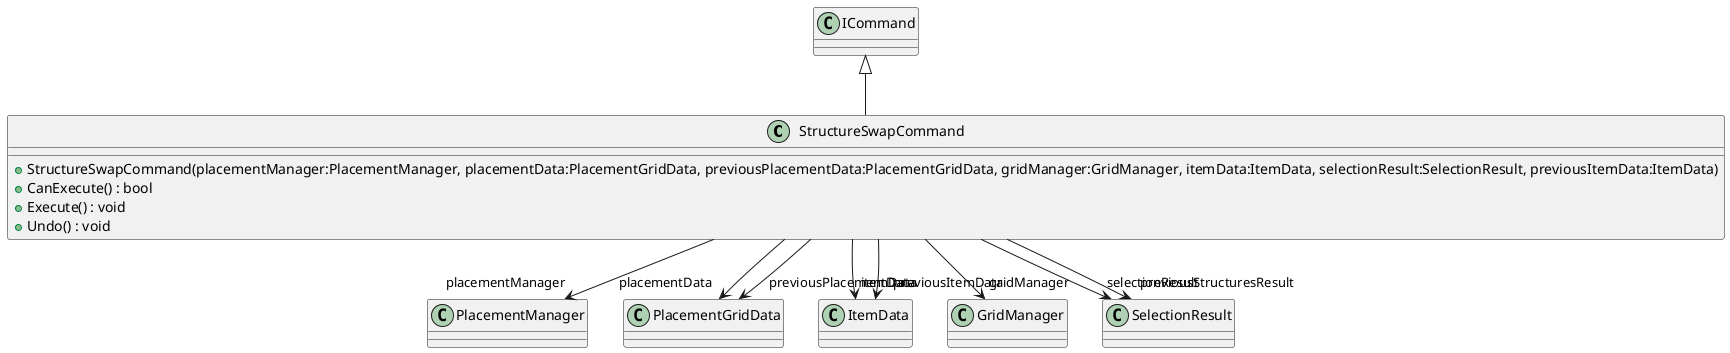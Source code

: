 @startuml
class StructureSwapCommand {
    + StructureSwapCommand(placementManager:PlacementManager, placementData:PlacementGridData, previousPlacementData:PlacementGridData, gridManager:GridManager, itemData:ItemData, selectionResult:SelectionResult, previousItemData:ItemData)
    + CanExecute() : bool
    + Execute() : void
    + Undo() : void
}
ICommand <|-- StructureSwapCommand
StructureSwapCommand --> "placementManager" PlacementManager
StructureSwapCommand --> "placementData" PlacementGridData
StructureSwapCommand --> "previousPlacementData" PlacementGridData
StructureSwapCommand --> "itemData" ItemData
StructureSwapCommand --> "previousItemData" ItemData
StructureSwapCommand --> "gridManager" GridManager
StructureSwapCommand --> "selectionResult" SelectionResult
StructureSwapCommand --> "previousStructuresResult" SelectionResult
@enduml

